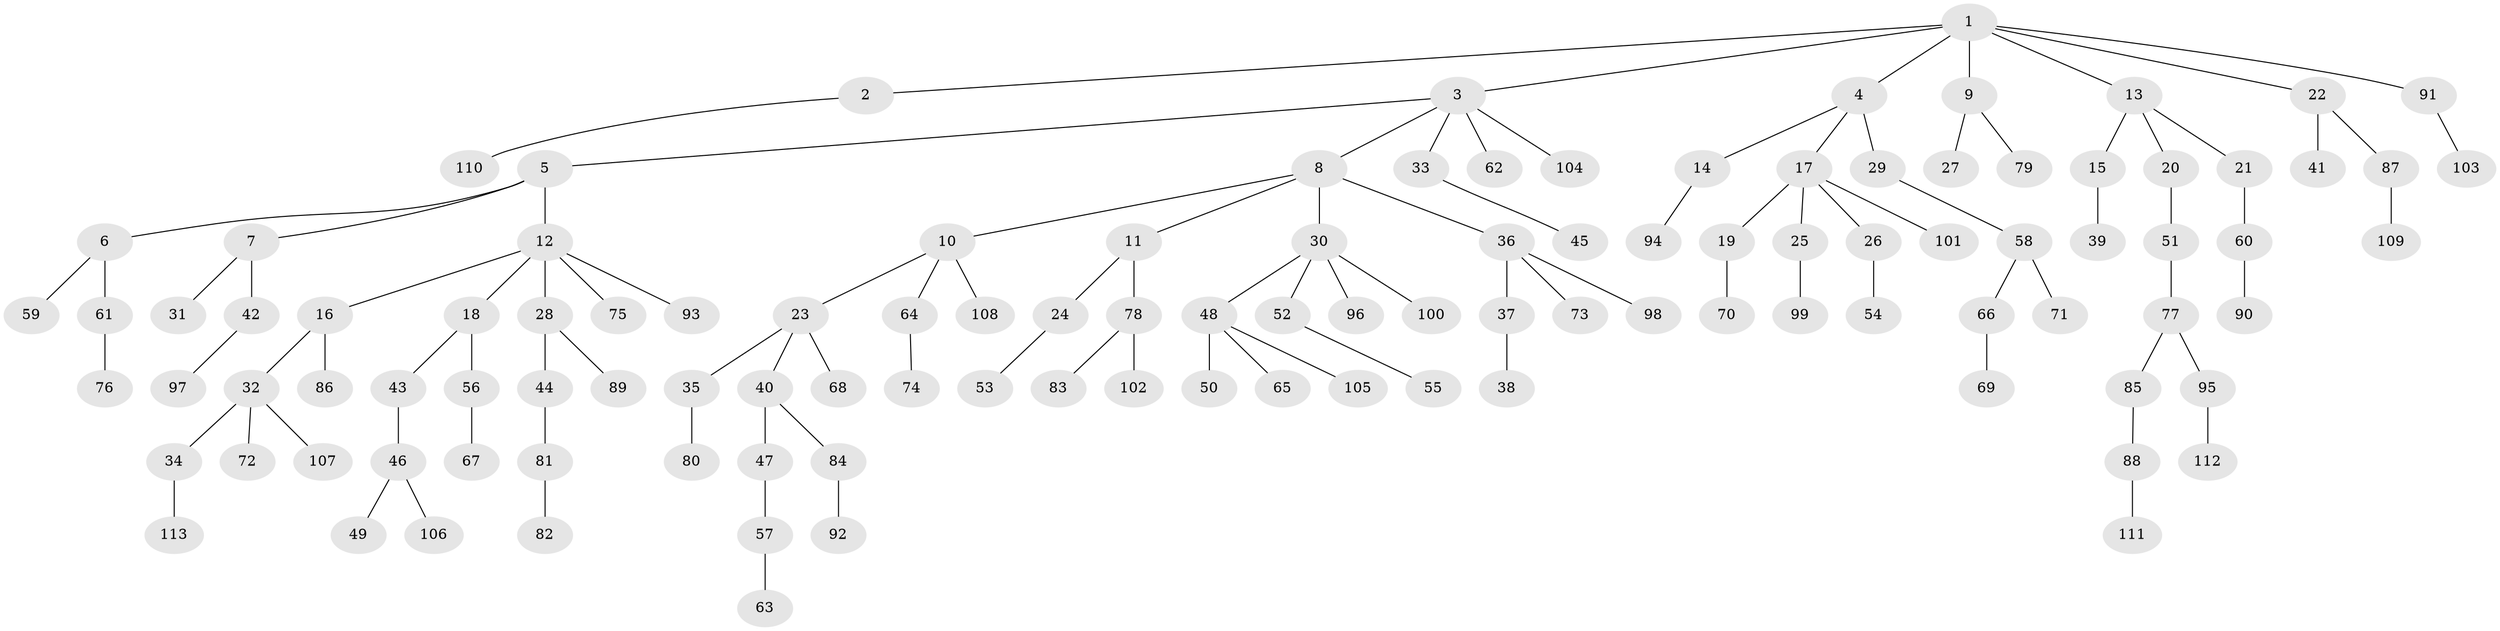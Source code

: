 // coarse degree distribution, {7: 0.05128205128205128, 1: 0.5641025641025641, 6: 0.01282051282051282, 4: 0.05128205128205128, 2: 0.21794871794871795, 3: 0.08974358974358974, 5: 0.01282051282051282}
// Generated by graph-tools (version 1.1) at 2025/42/03/06/25 10:42:03]
// undirected, 113 vertices, 112 edges
graph export_dot {
graph [start="1"]
  node [color=gray90,style=filled];
  1;
  2;
  3;
  4;
  5;
  6;
  7;
  8;
  9;
  10;
  11;
  12;
  13;
  14;
  15;
  16;
  17;
  18;
  19;
  20;
  21;
  22;
  23;
  24;
  25;
  26;
  27;
  28;
  29;
  30;
  31;
  32;
  33;
  34;
  35;
  36;
  37;
  38;
  39;
  40;
  41;
  42;
  43;
  44;
  45;
  46;
  47;
  48;
  49;
  50;
  51;
  52;
  53;
  54;
  55;
  56;
  57;
  58;
  59;
  60;
  61;
  62;
  63;
  64;
  65;
  66;
  67;
  68;
  69;
  70;
  71;
  72;
  73;
  74;
  75;
  76;
  77;
  78;
  79;
  80;
  81;
  82;
  83;
  84;
  85;
  86;
  87;
  88;
  89;
  90;
  91;
  92;
  93;
  94;
  95;
  96;
  97;
  98;
  99;
  100;
  101;
  102;
  103;
  104;
  105;
  106;
  107;
  108;
  109;
  110;
  111;
  112;
  113;
  1 -- 2;
  1 -- 3;
  1 -- 4;
  1 -- 9;
  1 -- 13;
  1 -- 22;
  1 -- 91;
  2 -- 110;
  3 -- 5;
  3 -- 8;
  3 -- 33;
  3 -- 62;
  3 -- 104;
  4 -- 14;
  4 -- 17;
  4 -- 29;
  5 -- 6;
  5 -- 7;
  5 -- 12;
  6 -- 59;
  6 -- 61;
  7 -- 31;
  7 -- 42;
  8 -- 10;
  8 -- 11;
  8 -- 30;
  8 -- 36;
  9 -- 27;
  9 -- 79;
  10 -- 23;
  10 -- 64;
  10 -- 108;
  11 -- 24;
  11 -- 78;
  12 -- 16;
  12 -- 18;
  12 -- 28;
  12 -- 75;
  12 -- 93;
  13 -- 15;
  13 -- 20;
  13 -- 21;
  14 -- 94;
  15 -- 39;
  16 -- 32;
  16 -- 86;
  17 -- 19;
  17 -- 25;
  17 -- 26;
  17 -- 101;
  18 -- 43;
  18 -- 56;
  19 -- 70;
  20 -- 51;
  21 -- 60;
  22 -- 41;
  22 -- 87;
  23 -- 35;
  23 -- 40;
  23 -- 68;
  24 -- 53;
  25 -- 99;
  26 -- 54;
  28 -- 44;
  28 -- 89;
  29 -- 58;
  30 -- 48;
  30 -- 52;
  30 -- 96;
  30 -- 100;
  32 -- 34;
  32 -- 72;
  32 -- 107;
  33 -- 45;
  34 -- 113;
  35 -- 80;
  36 -- 37;
  36 -- 73;
  36 -- 98;
  37 -- 38;
  40 -- 47;
  40 -- 84;
  42 -- 97;
  43 -- 46;
  44 -- 81;
  46 -- 49;
  46 -- 106;
  47 -- 57;
  48 -- 50;
  48 -- 65;
  48 -- 105;
  51 -- 77;
  52 -- 55;
  56 -- 67;
  57 -- 63;
  58 -- 66;
  58 -- 71;
  60 -- 90;
  61 -- 76;
  64 -- 74;
  66 -- 69;
  77 -- 85;
  77 -- 95;
  78 -- 83;
  78 -- 102;
  81 -- 82;
  84 -- 92;
  85 -- 88;
  87 -- 109;
  88 -- 111;
  91 -- 103;
  95 -- 112;
}
